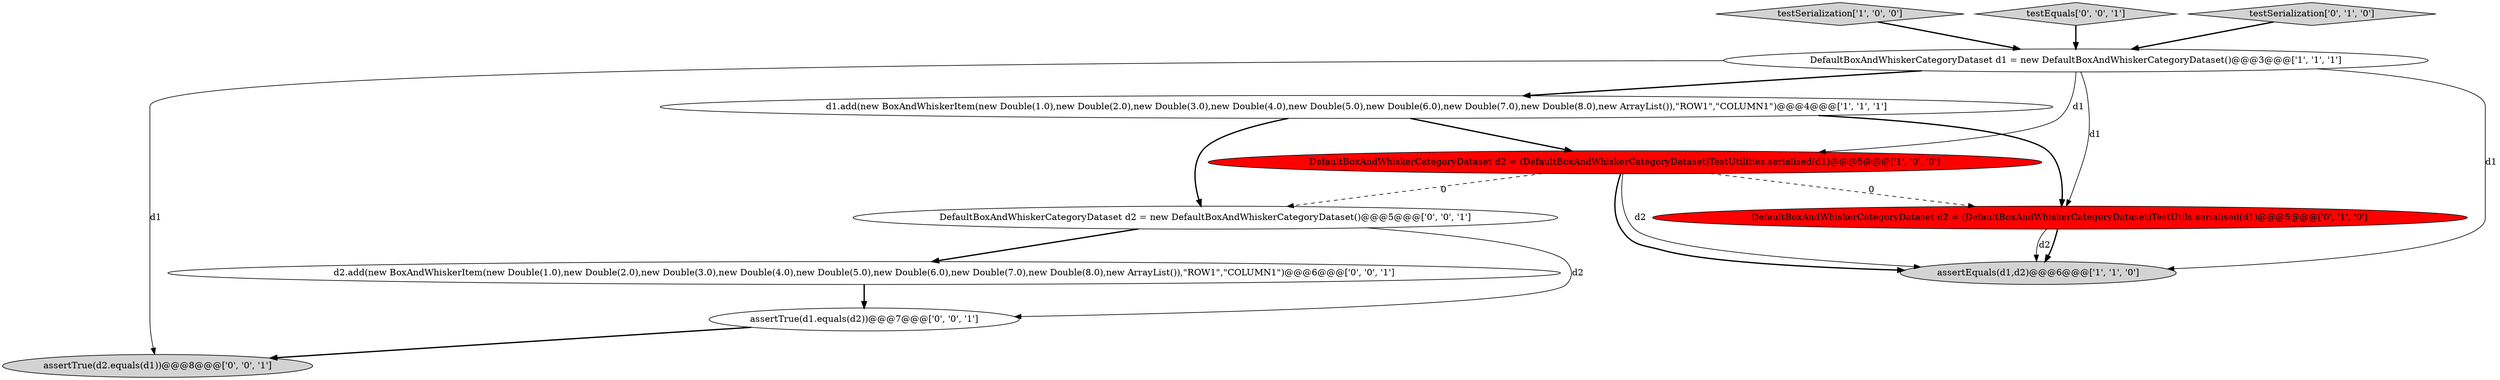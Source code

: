 digraph {
3 [style = filled, label = "testSerialization['1', '0', '0']", fillcolor = lightgray, shape = diamond image = "AAA0AAABBB1BBB"];
4 [style = filled, label = "DefaultBoxAndWhiskerCategoryDataset d1 = new DefaultBoxAndWhiskerCategoryDataset()@@@3@@@['1', '1', '1']", fillcolor = white, shape = ellipse image = "AAA0AAABBB1BBB"];
11 [style = filled, label = "assertTrue(d2.equals(d1))@@@8@@@['0', '0', '1']", fillcolor = lightgray, shape = ellipse image = "AAA0AAABBB3BBB"];
6 [style = filled, label = "DefaultBoxAndWhiskerCategoryDataset d2 = (DefaultBoxAndWhiskerCategoryDataset)TestUtils.serialised(d1)@@@5@@@['0', '1', '0']", fillcolor = red, shape = ellipse image = "AAA1AAABBB2BBB"];
1 [style = filled, label = "assertEquals(d1,d2)@@@6@@@['1', '1', '0']", fillcolor = lightgray, shape = ellipse image = "AAA0AAABBB1BBB"];
10 [style = filled, label = "assertTrue(d1.equals(d2))@@@7@@@['0', '0', '1']", fillcolor = white, shape = ellipse image = "AAA0AAABBB3BBB"];
2 [style = filled, label = "d1.add(new BoxAndWhiskerItem(new Double(1.0),new Double(2.0),new Double(3.0),new Double(4.0),new Double(5.0),new Double(6.0),new Double(7.0),new Double(8.0),new ArrayList()),\"ROW1\",\"COLUMN1\")@@@4@@@['1', '1', '1']", fillcolor = white, shape = ellipse image = "AAA0AAABBB1BBB"];
8 [style = filled, label = "testEquals['0', '0', '1']", fillcolor = lightgray, shape = diamond image = "AAA0AAABBB3BBB"];
9 [style = filled, label = "DefaultBoxAndWhiskerCategoryDataset d2 = new DefaultBoxAndWhiskerCategoryDataset()@@@5@@@['0', '0', '1']", fillcolor = white, shape = ellipse image = "AAA0AAABBB3BBB"];
5 [style = filled, label = "testSerialization['0', '1', '0']", fillcolor = lightgray, shape = diamond image = "AAA0AAABBB2BBB"];
7 [style = filled, label = "d2.add(new BoxAndWhiskerItem(new Double(1.0),new Double(2.0),new Double(3.0),new Double(4.0),new Double(5.0),new Double(6.0),new Double(7.0),new Double(8.0),new ArrayList()),\"ROW1\",\"COLUMN1\")@@@6@@@['0', '0', '1']", fillcolor = white, shape = ellipse image = "AAA0AAABBB3BBB"];
0 [style = filled, label = "DefaultBoxAndWhiskerCategoryDataset d2 = (DefaultBoxAndWhiskerCategoryDataset)TestUtilities.serialised(d1)@@@5@@@['1', '0', '0']", fillcolor = red, shape = ellipse image = "AAA1AAABBB1BBB"];
7->10 [style = bold, label=""];
2->6 [style = bold, label=""];
0->6 [style = dashed, label="0"];
0->1 [style = solid, label="d2"];
4->0 [style = solid, label="d1"];
4->1 [style = solid, label="d1"];
6->1 [style = solid, label="d2"];
4->6 [style = solid, label="d1"];
4->2 [style = bold, label=""];
2->9 [style = bold, label=""];
9->7 [style = bold, label=""];
3->4 [style = bold, label=""];
6->1 [style = bold, label=""];
2->0 [style = bold, label=""];
0->1 [style = bold, label=""];
5->4 [style = bold, label=""];
4->11 [style = solid, label="d1"];
8->4 [style = bold, label=""];
0->9 [style = dashed, label="0"];
10->11 [style = bold, label=""];
9->10 [style = solid, label="d2"];
}
